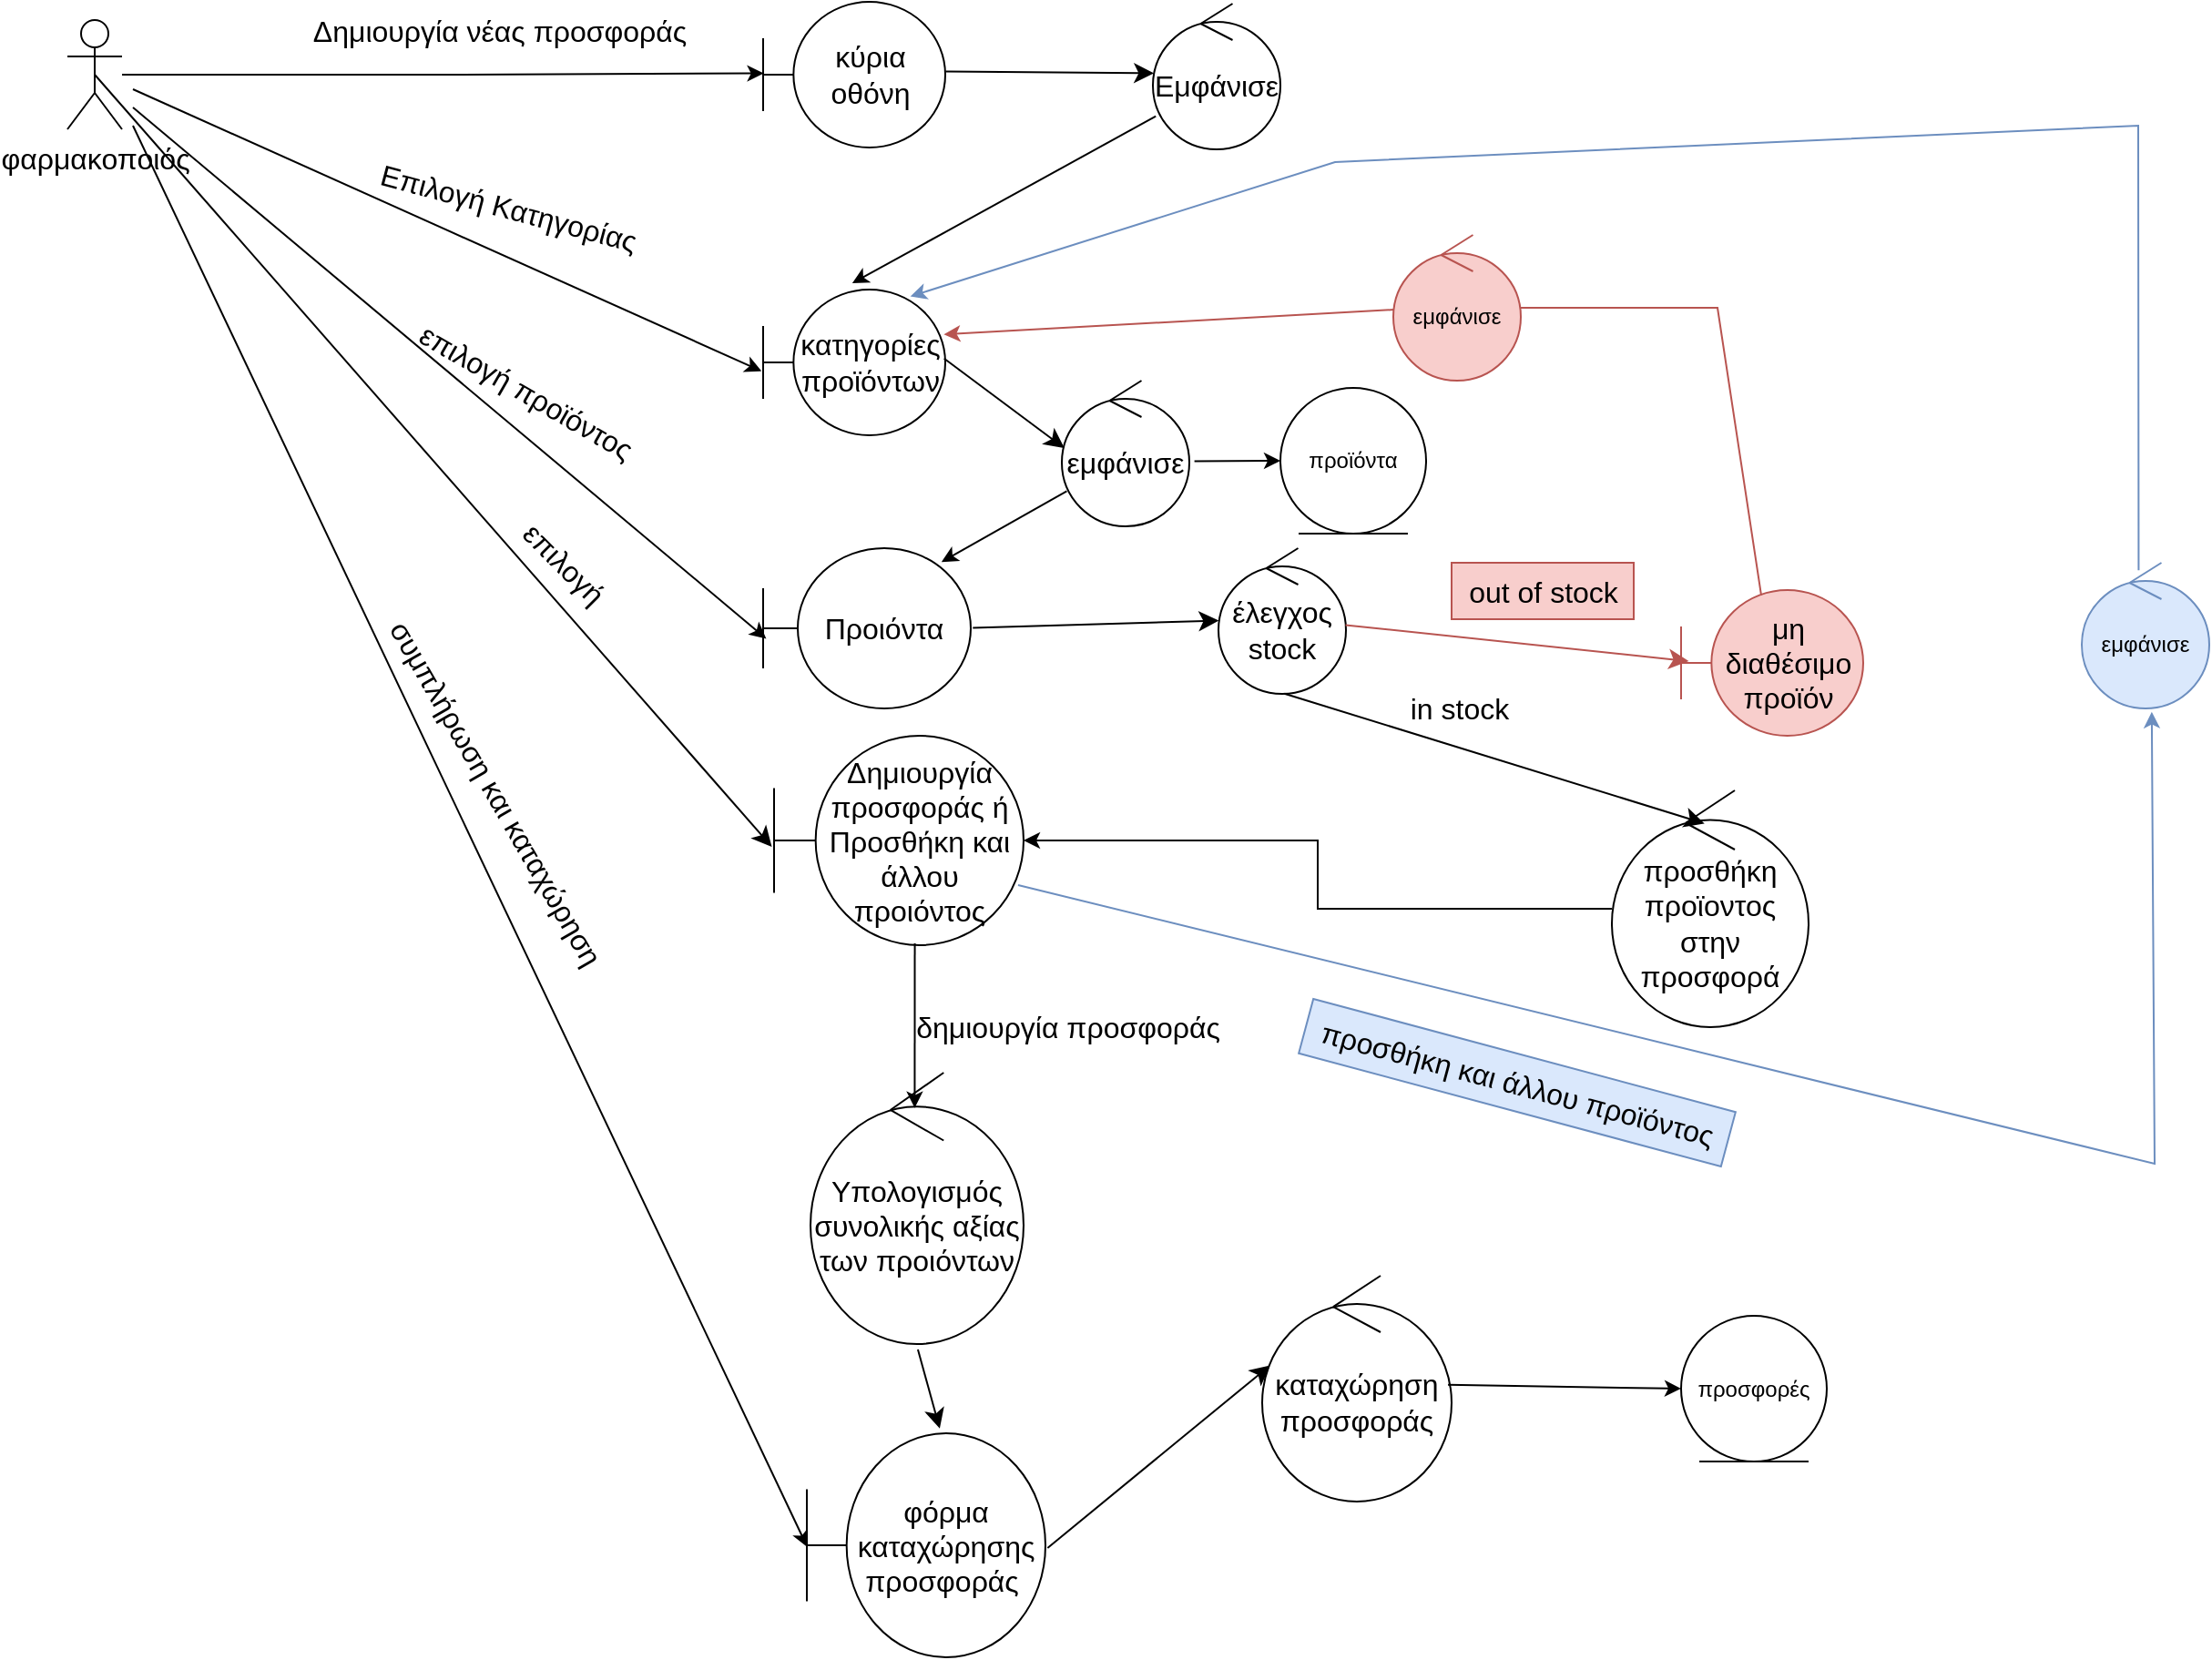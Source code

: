 <mxfile version="21.2.3" type="device">
  <diagram name="Page-1" id="AQW0QScOTGpidKISiW_X">
    <mxGraphModel dx="1450" dy="141" grid="1" gridSize="10" guides="1" tooltips="1" connect="1" arrows="1" fold="1" page="0" pageScale="1" pageWidth="850" pageHeight="1100" math="0" shadow="0">
      <root>
        <mxCell id="0" />
        <mxCell id="1" parent="0" />
        <mxCell id="PEBAgX2rUX8bZ40s61Im-2" style="edgeStyle=orthogonalEdgeStyle;rounded=0;orthogonalLoop=1;jettySize=auto;html=1;entryX=0.003;entryY=0.491;entryDx=0;entryDy=0;entryPerimeter=0;" parent="1" source="PD9g8nbdjSu6pzyZpRWR-1" target="PD9g8nbdjSu6pzyZpRWR-2" edge="1">
          <mxGeometry relative="1" as="geometry" />
        </mxCell>
        <mxCell id="PD9g8nbdjSu6pzyZpRWR-1" value="φαρμακοποιός" style="shape=umlActor;verticalLabelPosition=bottom;verticalAlign=top;html=1;fontSize=16;" parent="1" vertex="1">
          <mxGeometry x="-236" y="482" width="30" height="60" as="geometry" />
        </mxCell>
        <mxCell id="PD9g8nbdjSu6pzyZpRWR-2" value="κύρια οθόνη" style="shape=umlBoundary;whiteSpace=wrap;html=1;fontSize=16;" parent="1" vertex="1">
          <mxGeometry x="146" y="472" width="100" height="80" as="geometry" />
        </mxCell>
        <mxCell id="PD9g8nbdjSu6pzyZpRWR-4" value="Δημιουργία νέας προσφοράς" style="text;html=1;align=center;verticalAlign=middle;resizable=0;points=[];autosize=1;strokeColor=none;fillColor=none;fontSize=16;" parent="1" vertex="1">
          <mxGeometry x="-114" y="473" width="230" height="30" as="geometry" />
        </mxCell>
        <mxCell id="PD9g8nbdjSu6pzyZpRWR-5" value="Εμφάνισε" style="ellipse;shape=umlControl;whiteSpace=wrap;html=1;fontSize=16;" parent="1" vertex="1">
          <mxGeometry x="360" y="473" width="70" height="80" as="geometry" />
        </mxCell>
        <mxCell id="PD9g8nbdjSu6pzyZpRWR-6" value="" style="endArrow=classic;html=1;rounded=0;fontSize=12;startSize=8;endSize=8;curved=1;exitX=1.002;exitY=0.478;exitDx=0;exitDy=0;exitPerimeter=0;entryX=0.009;entryY=0.478;entryDx=0;entryDy=0;entryPerimeter=0;" parent="1" source="PD9g8nbdjSu6pzyZpRWR-2" target="PD9g8nbdjSu6pzyZpRWR-5" edge="1">
          <mxGeometry width="50" height="50" relative="1" as="geometry">
            <mxPoint x="272" y="713" as="sourcePoint" />
            <mxPoint x="322" y="663" as="targetPoint" />
          </mxGeometry>
        </mxCell>
        <mxCell id="PD9g8nbdjSu6pzyZpRWR-7" value="κατηγορίες προϊόντων" style="shape=umlBoundary;whiteSpace=wrap;html=1;fontSize=16;" parent="1" vertex="1">
          <mxGeometry x="146" y="630" width="100" height="80" as="geometry" />
        </mxCell>
        <mxCell id="PD9g8nbdjSu6pzyZpRWR-10" value="Επιλογή Κατηγορίας" style="text;html=1;align=center;verticalAlign=middle;resizable=0;points=[];autosize=1;strokeColor=none;fillColor=none;fontSize=16;rotation=15;" parent="1" vertex="1">
          <mxGeometry x="-79" y="570" width="170" height="30" as="geometry" />
        </mxCell>
        <mxCell id="PD9g8nbdjSu6pzyZpRWR-11" value="εμφάνισε" style="ellipse;shape=umlControl;whiteSpace=wrap;html=1;fontSize=16;" parent="1" vertex="1">
          <mxGeometry x="310" y="680" width="70" height="80" as="geometry" />
        </mxCell>
        <mxCell id="PD9g8nbdjSu6pzyZpRWR-12" value="" style="endArrow=classic;html=1;rounded=0;fontSize=12;startSize=8;endSize=8;curved=1;exitX=0.994;exitY=0.473;exitDx=0;exitDy=0;exitPerimeter=0;entryX=0.02;entryY=0.463;entryDx=0;entryDy=0;entryPerimeter=0;" parent="1" source="PD9g8nbdjSu6pzyZpRWR-7" target="PD9g8nbdjSu6pzyZpRWR-11" edge="1">
          <mxGeometry width="50" height="50" relative="1" as="geometry">
            <mxPoint x="392" y="713" as="sourcePoint" />
            <mxPoint x="442" y="663" as="targetPoint" />
          </mxGeometry>
        </mxCell>
        <mxCell id="PD9g8nbdjSu6pzyZpRWR-14" value="Προιόντα" style="shape=umlBoundary;whiteSpace=wrap;html=1;fontSize=16;" parent="1" vertex="1">
          <mxGeometry x="146" y="772" width="114" height="88" as="geometry" />
        </mxCell>
        <mxCell id="PD9g8nbdjSu6pzyZpRWR-17" value="επιλογή προϊόντος" style="text;html=1;align=center;verticalAlign=middle;resizable=0;points=[];autosize=1;strokeColor=none;fillColor=none;fontSize=16;rotation=30;" parent="1" vertex="1">
          <mxGeometry x="-59" y="670" width="150" height="31" as="geometry" />
        </mxCell>
        <mxCell id="PD9g8nbdjSu6pzyZpRWR-18" value="έλεγχος stock" style="ellipse;shape=umlControl;whiteSpace=wrap;html=1;fontSize=16;" parent="1" vertex="1">
          <mxGeometry x="396" y="772" width="70" height="80" as="geometry" />
        </mxCell>
        <mxCell id="PD9g8nbdjSu6pzyZpRWR-19" value="Δημιουργία προσφοράς ή Προσθήκη και άλλου προιόντος" style="shape=umlBoundary;whiteSpace=wrap;html=1;fontSize=16;" parent="1" vertex="1">
          <mxGeometry x="152" y="875" width="137" height="115" as="geometry" />
        </mxCell>
        <mxCell id="PD9g8nbdjSu6pzyZpRWR-20" value="" style="endArrow=classic;html=1;rounded=0;fontSize=12;startSize=8;endSize=8;curved=1;exitX=1.01;exitY=0.497;exitDx=0;exitDy=0;exitPerimeter=0;entryX=0.003;entryY=0.497;entryDx=0;entryDy=0;entryPerimeter=0;" parent="1" source="PD9g8nbdjSu6pzyZpRWR-14" target="PD9g8nbdjSu6pzyZpRWR-18" edge="1">
          <mxGeometry width="50" height="50" relative="1" as="geometry">
            <mxPoint x="458" y="1132" as="sourcePoint" />
            <mxPoint x="508" y="1082" as="targetPoint" />
          </mxGeometry>
        </mxCell>
        <mxCell id="FKHPkvyw20zkajTgQssY-1" style="edgeStyle=orthogonalEdgeStyle;rounded=0;orthogonalLoop=1;jettySize=auto;html=1;" parent="1" source="PD9g8nbdjSu6pzyZpRWR-21" target="PD9g8nbdjSu6pzyZpRWR-19" edge="1">
          <mxGeometry relative="1" as="geometry" />
        </mxCell>
        <mxCell id="PD9g8nbdjSu6pzyZpRWR-21" value="προσθήκη προϊοντος στην προσφορά" style="ellipse;shape=umlControl;whiteSpace=wrap;html=1;fontSize=16;" parent="1" vertex="1">
          <mxGeometry x="612" y="905" width="108" height="130" as="geometry" />
        </mxCell>
        <mxCell id="PD9g8nbdjSu6pzyZpRWR-22" value="" style="endArrow=classic;html=1;rounded=0;fontSize=12;startSize=8;endSize=8;curved=1;exitX=0.517;exitY=0.998;exitDx=0;exitDy=0;exitPerimeter=0;entryX=0.471;entryY=0.14;entryDx=0;entryDy=0;entryPerimeter=0;" parent="1" source="PD9g8nbdjSu6pzyZpRWR-18" target="PD9g8nbdjSu6pzyZpRWR-21" edge="1">
          <mxGeometry width="50" height="50" relative="1" as="geometry">
            <mxPoint x="458" y="1013" as="sourcePoint" />
            <mxPoint x="508" y="963" as="targetPoint" />
          </mxGeometry>
        </mxCell>
        <mxCell id="PD9g8nbdjSu6pzyZpRWR-23" value="in stock" style="text;html=1;align=center;verticalAlign=middle;resizable=0;points=[];autosize=1;strokeColor=none;fillColor=none;fontSize=16;" parent="1" vertex="1">
          <mxGeometry x="492" y="844" width="72" height="31" as="geometry" />
        </mxCell>
        <mxCell id="PD9g8nbdjSu6pzyZpRWR-27" value="" style="endArrow=classic;html=1;rounded=0;fontSize=12;startSize=8;endSize=8;curved=1;exitX=0.5;exitY=0.5;exitDx=0;exitDy=0;exitPerimeter=0;entryX=-0.009;entryY=0.53;entryDx=0;entryDy=0;entryPerimeter=0;" parent="1" source="PD9g8nbdjSu6pzyZpRWR-1" target="PD9g8nbdjSu6pzyZpRWR-19" edge="1">
          <mxGeometry width="50" height="50" relative="1" as="geometry">
            <mxPoint x="57" y="813" as="sourcePoint" />
            <mxPoint x="107" y="763" as="targetPoint" />
          </mxGeometry>
        </mxCell>
        <mxCell id="PD9g8nbdjSu6pzyZpRWR-28" value="επιλογή" style="text;html=1;align=center;verticalAlign=middle;resizable=0;points=[];autosize=1;strokeColor=none;fillColor=none;fontSize=16;rotation=45;" parent="1" vertex="1">
          <mxGeometry y="764" width="73" height="31" as="geometry" />
        </mxCell>
        <mxCell id="PD9g8nbdjSu6pzyZpRWR-29" value="δημιουργία προσφοράς" style="text;html=1;align=center;verticalAlign=middle;resizable=0;points=[];autosize=1;strokeColor=none;fillColor=none;fontSize=16;" parent="1" vertex="1">
          <mxGeometry x="220" y="1019" width="185" height="31" as="geometry" />
        </mxCell>
        <mxCell id="PD9g8nbdjSu6pzyZpRWR-30" value="Υπολογισμός συνολικής αξίας των προιόντων" style="ellipse;shape=umlControl;whiteSpace=wrap;html=1;fontSize=16;" parent="1" vertex="1">
          <mxGeometry x="172" y="1060" width="117" height="149" as="geometry" />
        </mxCell>
        <mxCell id="PD9g8nbdjSu6pzyZpRWR-32" value="φόρμα καταχώρησης προσφοράς&amp;nbsp;" style="shape=umlBoundary;whiteSpace=wrap;html=1;fontSize=16;" parent="1" vertex="1">
          <mxGeometry x="170" y="1258" width="131" height="123" as="geometry" />
        </mxCell>
        <mxCell id="PD9g8nbdjSu6pzyZpRWR-34" value="συμπλήρωση και καταχώρηση" style="text;html=1;align=center;verticalAlign=middle;resizable=0;points=[];autosize=1;strokeColor=none;fillColor=none;fontSize=16;rotation=60;" parent="1" vertex="1">
          <mxGeometry x="-117" y="890" width="233" height="31" as="geometry" />
        </mxCell>
        <mxCell id="PD9g8nbdjSu6pzyZpRWR-35" value="καταχώρηση προσφοράς" style="ellipse;shape=umlControl;whiteSpace=wrap;html=1;fontSize=16;" parent="1" vertex="1">
          <mxGeometry x="420" y="1171.5" width="104" height="124" as="geometry" />
        </mxCell>
        <mxCell id="PD9g8nbdjSu6pzyZpRWR-36" value="" style="endArrow=classic;html=1;rounded=0;fontSize=12;startSize=8;endSize=8;curved=1;exitX=0.504;exitY=1.02;exitDx=0;exitDy=0;exitPerimeter=0;entryX=0.557;entryY=-0.021;entryDx=0;entryDy=0;entryPerimeter=0;" parent="1" source="PD9g8nbdjSu6pzyZpRWR-30" target="PD9g8nbdjSu6pzyZpRWR-32" edge="1">
          <mxGeometry width="50" height="50" relative="1" as="geometry">
            <mxPoint x="382" y="1503" as="sourcePoint" />
            <mxPoint x="432" y="1453" as="targetPoint" />
          </mxGeometry>
        </mxCell>
        <mxCell id="PD9g8nbdjSu6pzyZpRWR-37" value="" style="endArrow=classic;html=1;rounded=0;fontSize=12;startSize=8;endSize=8;curved=1;exitX=1.009;exitY=0.512;exitDx=0;exitDy=0;exitPerimeter=0;entryX=0.042;entryY=0.397;entryDx=0;entryDy=0;entryPerimeter=0;" parent="1" source="PD9g8nbdjSu6pzyZpRWR-32" target="PD9g8nbdjSu6pzyZpRWR-35" edge="1">
          <mxGeometry width="50" height="50" relative="1" as="geometry">
            <mxPoint x="382" y="1503" as="sourcePoint" />
            <mxPoint x="432" y="1453" as="targetPoint" />
          </mxGeometry>
        </mxCell>
        <mxCell id="PD9g8nbdjSu6pzyZpRWR-39" value="μη διαθέσιμο προϊόν" style="shape=umlBoundary;whiteSpace=wrap;html=1;fontSize=16;fillColor=#f8cecc;strokeColor=#b85450;" parent="1" vertex="1">
          <mxGeometry x="650" y="795" width="100" height="80" as="geometry" />
        </mxCell>
        <mxCell id="PD9g8nbdjSu6pzyZpRWR-40" value="" style="endArrow=classic;html=1;rounded=0;fontSize=12;startSize=8;endSize=8;curved=1;exitX=0.997;exitY=0.528;exitDx=0;exitDy=0;exitPerimeter=0;entryX=0.042;entryY=0.488;entryDx=0;entryDy=0;entryPerimeter=0;fillColor=#f8cecc;strokeColor=#b85450;" parent="1" source="PD9g8nbdjSu6pzyZpRWR-18" target="PD9g8nbdjSu6pzyZpRWR-39" edge="1">
          <mxGeometry width="50" height="50" relative="1" as="geometry">
            <mxPoint x="609" y="794" as="sourcePoint" />
            <mxPoint x="659" y="744" as="targetPoint" />
          </mxGeometry>
        </mxCell>
        <mxCell id="PD9g8nbdjSu6pzyZpRWR-41" value="out of stock" style="text;html=1;align=center;verticalAlign=middle;resizable=0;points=[];autosize=1;strokeColor=#b85450;fillColor=#f8cecc;fontSize=16;" parent="1" vertex="1">
          <mxGeometry x="524" y="780" width="100" height="31" as="geometry" />
        </mxCell>
        <mxCell id="PD9g8nbdjSu6pzyZpRWR-44" value="προσθήκη και άλλου προϊόντος" style="text;html=1;align=center;verticalAlign=middle;resizable=0;points=[];autosize=1;strokeColor=#6c8ebf;fillColor=#dae8fc;fontSize=16;rotation=15;" parent="1" vertex="1">
          <mxGeometry x="440" y="1050" width="240" height="31" as="geometry" />
        </mxCell>
        <mxCell id="PEBAgX2rUX8bZ40s61Im-3" value="" style="endArrow=classic;html=1;rounded=0;entryX=-0.009;entryY=0.56;entryDx=0;entryDy=0;entryPerimeter=0;" parent="1" target="PD9g8nbdjSu6pzyZpRWR-7" edge="1">
          <mxGeometry width="50" height="50" relative="1" as="geometry">
            <mxPoint x="-200" y="520" as="sourcePoint" />
            <mxPoint x="630" y="690" as="targetPoint" />
          </mxGeometry>
        </mxCell>
        <mxCell id="PEBAgX2rUX8bZ40s61Im-5" value="" style="endArrow=classic;html=1;rounded=0;entryX=0.489;entryY=-0.043;entryDx=0;entryDy=0;entryPerimeter=0;exitX=0.023;exitY=0.773;exitDx=0;exitDy=0;exitPerimeter=0;" parent="1" source="PD9g8nbdjSu6pzyZpRWR-5" target="PD9g8nbdjSu6pzyZpRWR-7" edge="1">
          <mxGeometry width="50" height="50" relative="1" as="geometry">
            <mxPoint x="580" y="740" as="sourcePoint" />
            <mxPoint x="630" y="690" as="targetPoint" />
          </mxGeometry>
        </mxCell>
        <mxCell id="PEBAgX2rUX8bZ40s61Im-7" value="" style="endArrow=classic;html=1;rounded=0;entryX=0.015;entryY=0.565;entryDx=0;entryDy=0;entryPerimeter=0;" parent="1" target="PD9g8nbdjSu6pzyZpRWR-14" edge="1">
          <mxGeometry width="50" height="50" relative="1" as="geometry">
            <mxPoint x="-200" y="530" as="sourcePoint" />
            <mxPoint x="630" y="690" as="targetPoint" />
          </mxGeometry>
        </mxCell>
        <mxCell id="PEBAgX2rUX8bZ40s61Im-8" value="" style="endArrow=classic;html=1;rounded=0;entryX=0.859;entryY=0.086;entryDx=0;entryDy=0;entryPerimeter=0;exitX=0.039;exitY=0.759;exitDx=0;exitDy=0;exitPerimeter=0;" parent="1" source="PD9g8nbdjSu6pzyZpRWR-11" target="PD9g8nbdjSu6pzyZpRWR-14" edge="1">
          <mxGeometry width="50" height="50" relative="1" as="geometry">
            <mxPoint x="580" y="910" as="sourcePoint" />
            <mxPoint x="630" y="860" as="targetPoint" />
          </mxGeometry>
        </mxCell>
        <mxCell id="PEBAgX2rUX8bZ40s61Im-11" value="" style="endArrow=classic;html=1;rounded=0;entryX=0.002;entryY=0.508;entryDx=0;entryDy=0;entryPerimeter=0;" parent="1" target="PD9g8nbdjSu6pzyZpRWR-32" edge="1">
          <mxGeometry width="50" height="50" relative="1" as="geometry">
            <mxPoint x="-200" y="540" as="sourcePoint" />
            <mxPoint x="630" y="970" as="targetPoint" />
          </mxGeometry>
        </mxCell>
        <mxCell id="ZdTPiPlx68CPpo10hIDn-4" value="" style="endArrow=classic;html=1;rounded=0;exitX=0.44;exitY=0.035;exitDx=0;exitDy=0;exitPerimeter=0;fillColor=#f8cecc;strokeColor=#b85450;" edge="1" parent="1" source="PD9g8nbdjSu6pzyZpRWR-39" target="ZdTPiPlx68CPpo10hIDn-5">
          <mxGeometry width="50" height="50" relative="1" as="geometry">
            <mxPoint x="550" y="860" as="sourcePoint" />
            <mxPoint x="600" y="810" as="targetPoint" />
            <Array as="points">
              <mxPoint x="670" y="640" />
              <mxPoint x="520" y="640" />
            </Array>
          </mxGeometry>
        </mxCell>
        <mxCell id="ZdTPiPlx68CPpo10hIDn-5" value="εμφάνισε" style="ellipse;shape=umlControl;whiteSpace=wrap;html=1;fillColor=#f8cecc;strokeColor=#b85450;" vertex="1" parent="1">
          <mxGeometry x="492" y="600" width="70" height="80" as="geometry" />
        </mxCell>
        <mxCell id="ZdTPiPlx68CPpo10hIDn-6" value="" style="endArrow=classic;html=1;rounded=0;entryX=0.992;entryY=0.308;entryDx=0;entryDy=0;entryPerimeter=0;exitX=0.006;exitY=0.513;exitDx=0;exitDy=0;exitPerimeter=0;fillColor=#f8cecc;strokeColor=#b85450;" edge="1" parent="1" source="ZdTPiPlx68CPpo10hIDn-5" target="PD9g8nbdjSu6pzyZpRWR-7">
          <mxGeometry width="50" height="50" relative="1" as="geometry">
            <mxPoint x="400" y="770" as="sourcePoint" />
            <mxPoint x="450" y="720" as="targetPoint" />
          </mxGeometry>
        </mxCell>
        <mxCell id="ZdTPiPlx68CPpo10hIDn-7" value="προσφορές" style="ellipse;shape=umlEntity;whiteSpace=wrap;html=1;" vertex="1" parent="1">
          <mxGeometry x="650" y="1193.5" width="80" height="80" as="geometry" />
        </mxCell>
        <mxCell id="ZdTPiPlx68CPpo10hIDn-8" value="" style="endArrow=classic;html=1;rounded=0;entryX=0;entryY=0.5;entryDx=0;entryDy=0;exitX=0.981;exitY=0.483;exitDx=0;exitDy=0;exitPerimeter=0;" edge="1" parent="1" source="PD9g8nbdjSu6pzyZpRWR-35" target="ZdTPiPlx68CPpo10hIDn-7">
          <mxGeometry width="50" height="50" relative="1" as="geometry">
            <mxPoint x="400" y="1170" as="sourcePoint" />
            <mxPoint x="450" y="1120" as="targetPoint" />
          </mxGeometry>
        </mxCell>
        <mxCell id="ZdTPiPlx68CPpo10hIDn-9" value="προϊόντα" style="ellipse;shape=umlEntity;whiteSpace=wrap;html=1;" vertex="1" parent="1">
          <mxGeometry x="430" y="684" width="80" height="80" as="geometry" />
        </mxCell>
        <mxCell id="ZdTPiPlx68CPpo10hIDn-10" value="" style="endArrow=classic;html=1;rounded=0;entryX=0;entryY=0.5;entryDx=0;entryDy=0;exitX=1.04;exitY=0.553;exitDx=0;exitDy=0;exitPerimeter=0;" edge="1" parent="1" source="PD9g8nbdjSu6pzyZpRWR-11" target="ZdTPiPlx68CPpo10hIDn-9">
          <mxGeometry width="50" height="50" relative="1" as="geometry">
            <mxPoint x="400" y="870" as="sourcePoint" />
            <mxPoint x="450" y="820" as="targetPoint" />
          </mxGeometry>
        </mxCell>
        <mxCell id="ZdTPiPlx68CPpo10hIDn-11" value="" style="endArrow=classic;html=1;rounded=0;exitX=0.564;exitY=0.991;exitDx=0;exitDy=0;exitPerimeter=0;entryX=0.489;entryY=0.13;entryDx=0;entryDy=0;entryPerimeter=0;" edge="1" parent="1" source="PD9g8nbdjSu6pzyZpRWR-19" target="PD9g8nbdjSu6pzyZpRWR-30">
          <mxGeometry width="50" height="50" relative="1" as="geometry">
            <mxPoint x="400" y="1170" as="sourcePoint" />
            <mxPoint x="450" y="1120" as="targetPoint" />
          </mxGeometry>
        </mxCell>
        <mxCell id="ZdTPiPlx68CPpo10hIDn-12" value="εμφάνισε" style="ellipse;shape=umlControl;whiteSpace=wrap;html=1;fillColor=#dae8fc;strokeColor=#6c8ebf;" vertex="1" parent="1">
          <mxGeometry x="870" y="780" width="70" height="80" as="geometry" />
        </mxCell>
        <mxCell id="ZdTPiPlx68CPpo10hIDn-13" value="" style="endArrow=classic;html=1;rounded=0;exitX=0.978;exitY=0.713;exitDx=0;exitDy=0;exitPerimeter=0;entryX=0.549;entryY=1.023;entryDx=0;entryDy=0;entryPerimeter=0;fillColor=#dae8fc;strokeColor=#6c8ebf;" edge="1" parent="1" source="PD9g8nbdjSu6pzyZpRWR-19" target="ZdTPiPlx68CPpo10hIDn-12">
          <mxGeometry width="50" height="50" relative="1" as="geometry">
            <mxPoint x="400" y="970" as="sourcePoint" />
            <mxPoint x="450" y="920" as="targetPoint" />
            <Array as="points">
              <mxPoint x="910" y="1110" />
            </Array>
          </mxGeometry>
        </mxCell>
        <mxCell id="ZdTPiPlx68CPpo10hIDn-14" value="" style="endArrow=classic;html=1;rounded=0;exitX=0.446;exitY=0.052;exitDx=0;exitDy=0;exitPerimeter=0;entryX=0.808;entryY=0.047;entryDx=0;entryDy=0;entryPerimeter=0;fillColor=#dae8fc;strokeColor=#6c8ebf;" edge="1" parent="1" source="ZdTPiPlx68CPpo10hIDn-12" target="PD9g8nbdjSu6pzyZpRWR-7">
          <mxGeometry width="50" height="50" relative="1" as="geometry">
            <mxPoint x="400" y="670" as="sourcePoint" />
            <mxPoint x="450" y="620" as="targetPoint" />
            <Array as="points">
              <mxPoint x="901" y="540" />
              <mxPoint x="460" y="560" />
            </Array>
          </mxGeometry>
        </mxCell>
      </root>
    </mxGraphModel>
  </diagram>
</mxfile>
